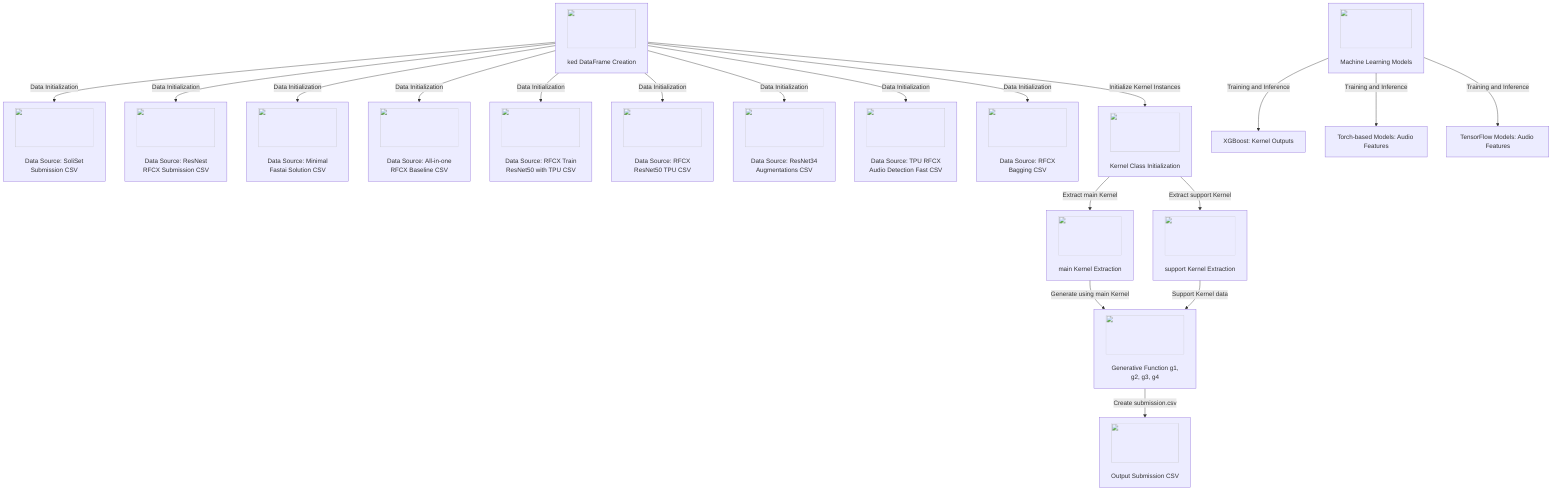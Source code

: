 flowchart TD
    %% Node for Data Sources
    A["<img src='icons/file.svg' width=100 height=100/> <br/> Data Source: SoliSet Submission CSV"]
    B["<img src='icons/file.svg' width=100 height=100/> <br/> Data Source: ResNest RFCX Submission CSV"]
    C["<img src='icons/file.svg' width=100 height=100/> <br/> Data Source: Minimal Fastai Solution CSV"]
    D["<img src='icons/file.svg' width=100 height=100/> <br/> Data Source: All-in-one RFCX Baseline CSV"]
    E["<img src='icons/file.svg' width=100 height=100/> <br/> Data Source: RFCX Train ResNet50 with TPU CSV"]
    F["<img src='icons/file.svg' width=100 height=100/> <br/> Data Source: RFCX ResNet50 TPU CSV"]
    G["<img src='icons/file.svg' width=100 height=100/> <br/> Data Source: ResNet34 Augmentations CSV"]
    H["<img src='icons/file.svg' width=100 height=100/> <br/> Data Source: TPU RFCX Audio Detection Fast CSV"]
    I["<img src='icons/file.svg' width=100 height=100/> <br/> Data Source: RFCX Bagging CSV"]

    %% Node for ked DataFrame creation
    J["<img src='icons/table.svg' width=100 height=100/> <br/> ked DataFrame Creation"]
    J --> |"Data Initialization"| A
    J --> |"Data Initialization"| B
    J --> |"Data Initialization"| C
    J --> |"Data Initialization"| D
    J --> |"Data Initialization"| E
    J --> |"Data Initialization"| F
    J --> |"Data Initialization"| G
    J --> |"Data Initialization"| H
    J --> |"Data Initialization"| I

    %% Node for Kernel Class
    K["<img src='icons/brain.svg' width=100 height=100/> <br/> Kernel Class Initialization"]
    J --> |"Initialize Kernel Instances"| K

    %% Nodes for 'main' and 'support'
    L["<img src='icons/column_split.svg' width=100 height=100/> <br/> main Kernel Extraction"]
    K --> |"Extract main Kernel"| L
    M["<img src='icons/column_split.svg' width=100 height=100/> <br/> support Kernel Extraction"]
    K --> |"Extract support Kernel"| M

    %% Nodes for Generative Functions
    N["<img src='icons/brain.svg' width=100 height=100/> <br/> Generative Function g1, g2, g3, g4"]
    L --> |"Generate using main Kernel"| N
    M --> |"Support Kernel data"| N

    %% Output Node
    O["<img src='icons/file.svg' width=100 height=100/> <br/> Output Submission CSV"]
    N --> |"Create submission.csv"| O

    %% Nodes for Machine Learning Models
    P["<img src='icons/brain.svg' width=100 height=100/> <br/> Machine Learning Models"]
    P1["XGBoost: Kernel Outputs"]
    P2["Torch-based Models: Audio Features"]
    P3["TensorFlow Models: Audio Features"]
    P -- "Training and Inference" --> P1
    P -- "Training and Inference" --> P2
    P -- "Training and Inference" --> P3